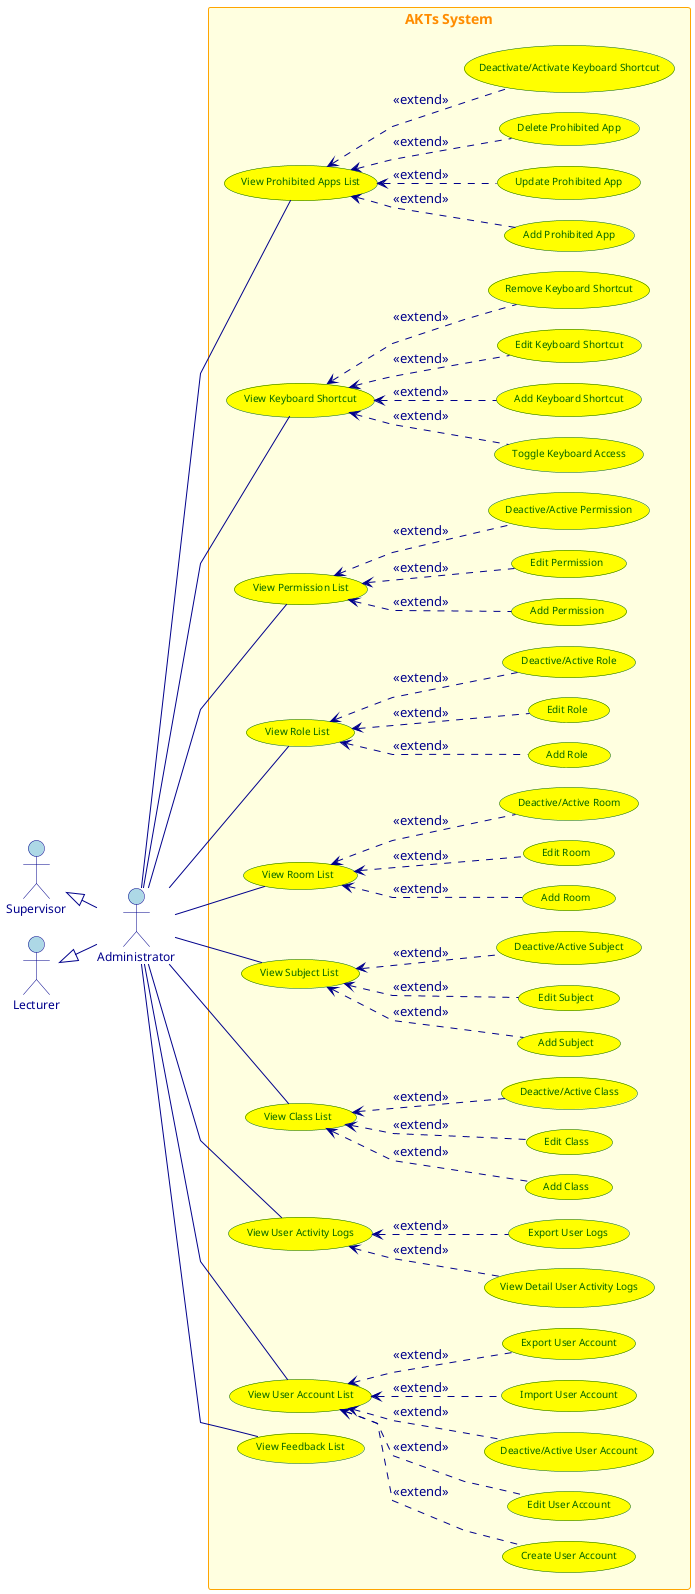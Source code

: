 @startuml
left to right direction
skinparam linetype polyline
skinparam nodesep 20
skinparam ranksep 30
skinparam width 2000
skinparam actor {
  BackgroundColor lightblue
  BorderColor darkblue
  FontColor darkblue
  FontSize 12
}


skinparam usecase {
  BackgroundColor yellow
  BorderColor darkgreen
  FontColor darkgreen
  FontSize 10
}


skinparam rectangle {
  BackgroundColor lightyellow
  BorderColor orange
  FontColor darkorange
  FontSize 14
  FontStyle bold
}


skinparam arrow {
  Color darkblue
  FontColor darkblue
}
together {
  actor Administrator as "Administrator"
  actor Supervisor as "Supervisor"
  actor Lecturer as "Lecturer"
}

rectangle "AKTs System" {
     usecase "View User Account List" as UC1
     usecase "Create User Account" as UC2
     usecase "Edit User Account" as UC3
     usecase "Deactive/Active User Account" as UC4
     usecase "Import User Account" as UC35
     usecase "Export User Account" as UC36
     usecase "View Keyboard Shortcut" as UC5
     usecase "Toggle Keyboard Access" as UC6
     usecase "View Prohibited Apps List" as UC9
     usecase "Add Prohibited App" as UC10
     usecase "Update Prohibited App" as UC11
     usecase "Delete Prohibited App" as UC12
     usecase "View User Activity Logs" as UC17
     usecase "View Detail User Activity Logs" as UC18
     usecase "Export User Logs" as UC19
     usecase "View Class List" as UC20
     usecase "Add Class" as UC21
     usecase "Edit Class" as UC22
     usecase "Deactive/Active Class" as UC23
     usecase "View Subject List" as UC24
     usecase "Add Subject" as UC25
     usecase "Edit Subject" as UC26
     usecase "Deactive/Active Subject" as UC27
     usecase "View Room List" as UC28
     usecase "Add Room" as UC29
     usecase "Edit Room" as UC30
     usecase "Deactive/Active Room" as UC31
     usecase "View Feedback List" as UC33
     usecase "View Role List" as UC46
     usecase "Add Role" as UC47
     usecase "Edit Role" as UC48
     usecase "Deactive/Active Role" as UC49
     usecase "View Permission List" as UC50
     usecase "Add Permission" as UC51
     usecase "Edit Permission" as UC52
     usecase "Deactive/Active Permission" as UC53
     usecase "Add Keyboard Shortcut" as UC54
     usecase "Edit Keyboard Shortcut" as UC55
     usecase "Remove Keyboard Shortcut" as UC56
     usecase "Deactivate/Activate Keyboard Shortcut" as UC57
}
Supervisor <|-d- Administrator 
Lecturer <|-d- Administrator 
Administrator -- UC1
Administrator -- UC5
Administrator -- UC9
Administrator -- UC17
Administrator -- UC20
Administrator -- UC24
Administrator -- UC28
Administrator -- UC33
Administrator -- UC46
Administrator -- UC50




UC2 .u.> UC1 : <<extend>>
UC3 .u.> UC1 : <<extend>>
UC4 .u.> UC1 : <<extend>>
UC35 .u.> UC1 : <<extend>>
UC36 .u.> UC1 : <<extend>>
UC6 .u.> UC5 : <<extend>>
UC10 .u.> UC9 : <<extend>>
UC11 .u.> UC9 : <<extend>>
UC12 .u.> UC9 : <<extend>>
UC18 .u.> UC17 : <<extend>>
UC19 .u.> UC17 : <<extend>>
UC21 .u.> UC20 : <<extend>>
UC22 .u.> UC20 : <<extend>>
UC23 .u.> UC20 : <<extend>>
UC25 .u.> UC24 : <<extend>>
UC26 .u.> UC24 : <<extend>>
UC27 .u.> UC24 : <<extend>>
UC29 .u.> UC28 : <<extend>>
UC30 .u.> UC28 : <<extend>>
UC31 .u.> UC28 : <<extend>>
UC47 .u.> UC46 : <<extend>>
UC48 .u.> UC46 : <<extend>>
UC49 .u.> UC46 : <<extend>>
UC51 .u.> UC50 : <<extend>>
UC52 .u.> UC50 : <<extend>>
UC53 .u.> UC50 : <<extend>>
UC54 .u.> UC5 : <<extend>>
UC55 .u.> UC5 : <<extend>>
UC56 .u.> UC5 : <<extend>>
UC57 .u.> UC9 : <<extend>>
@enduml